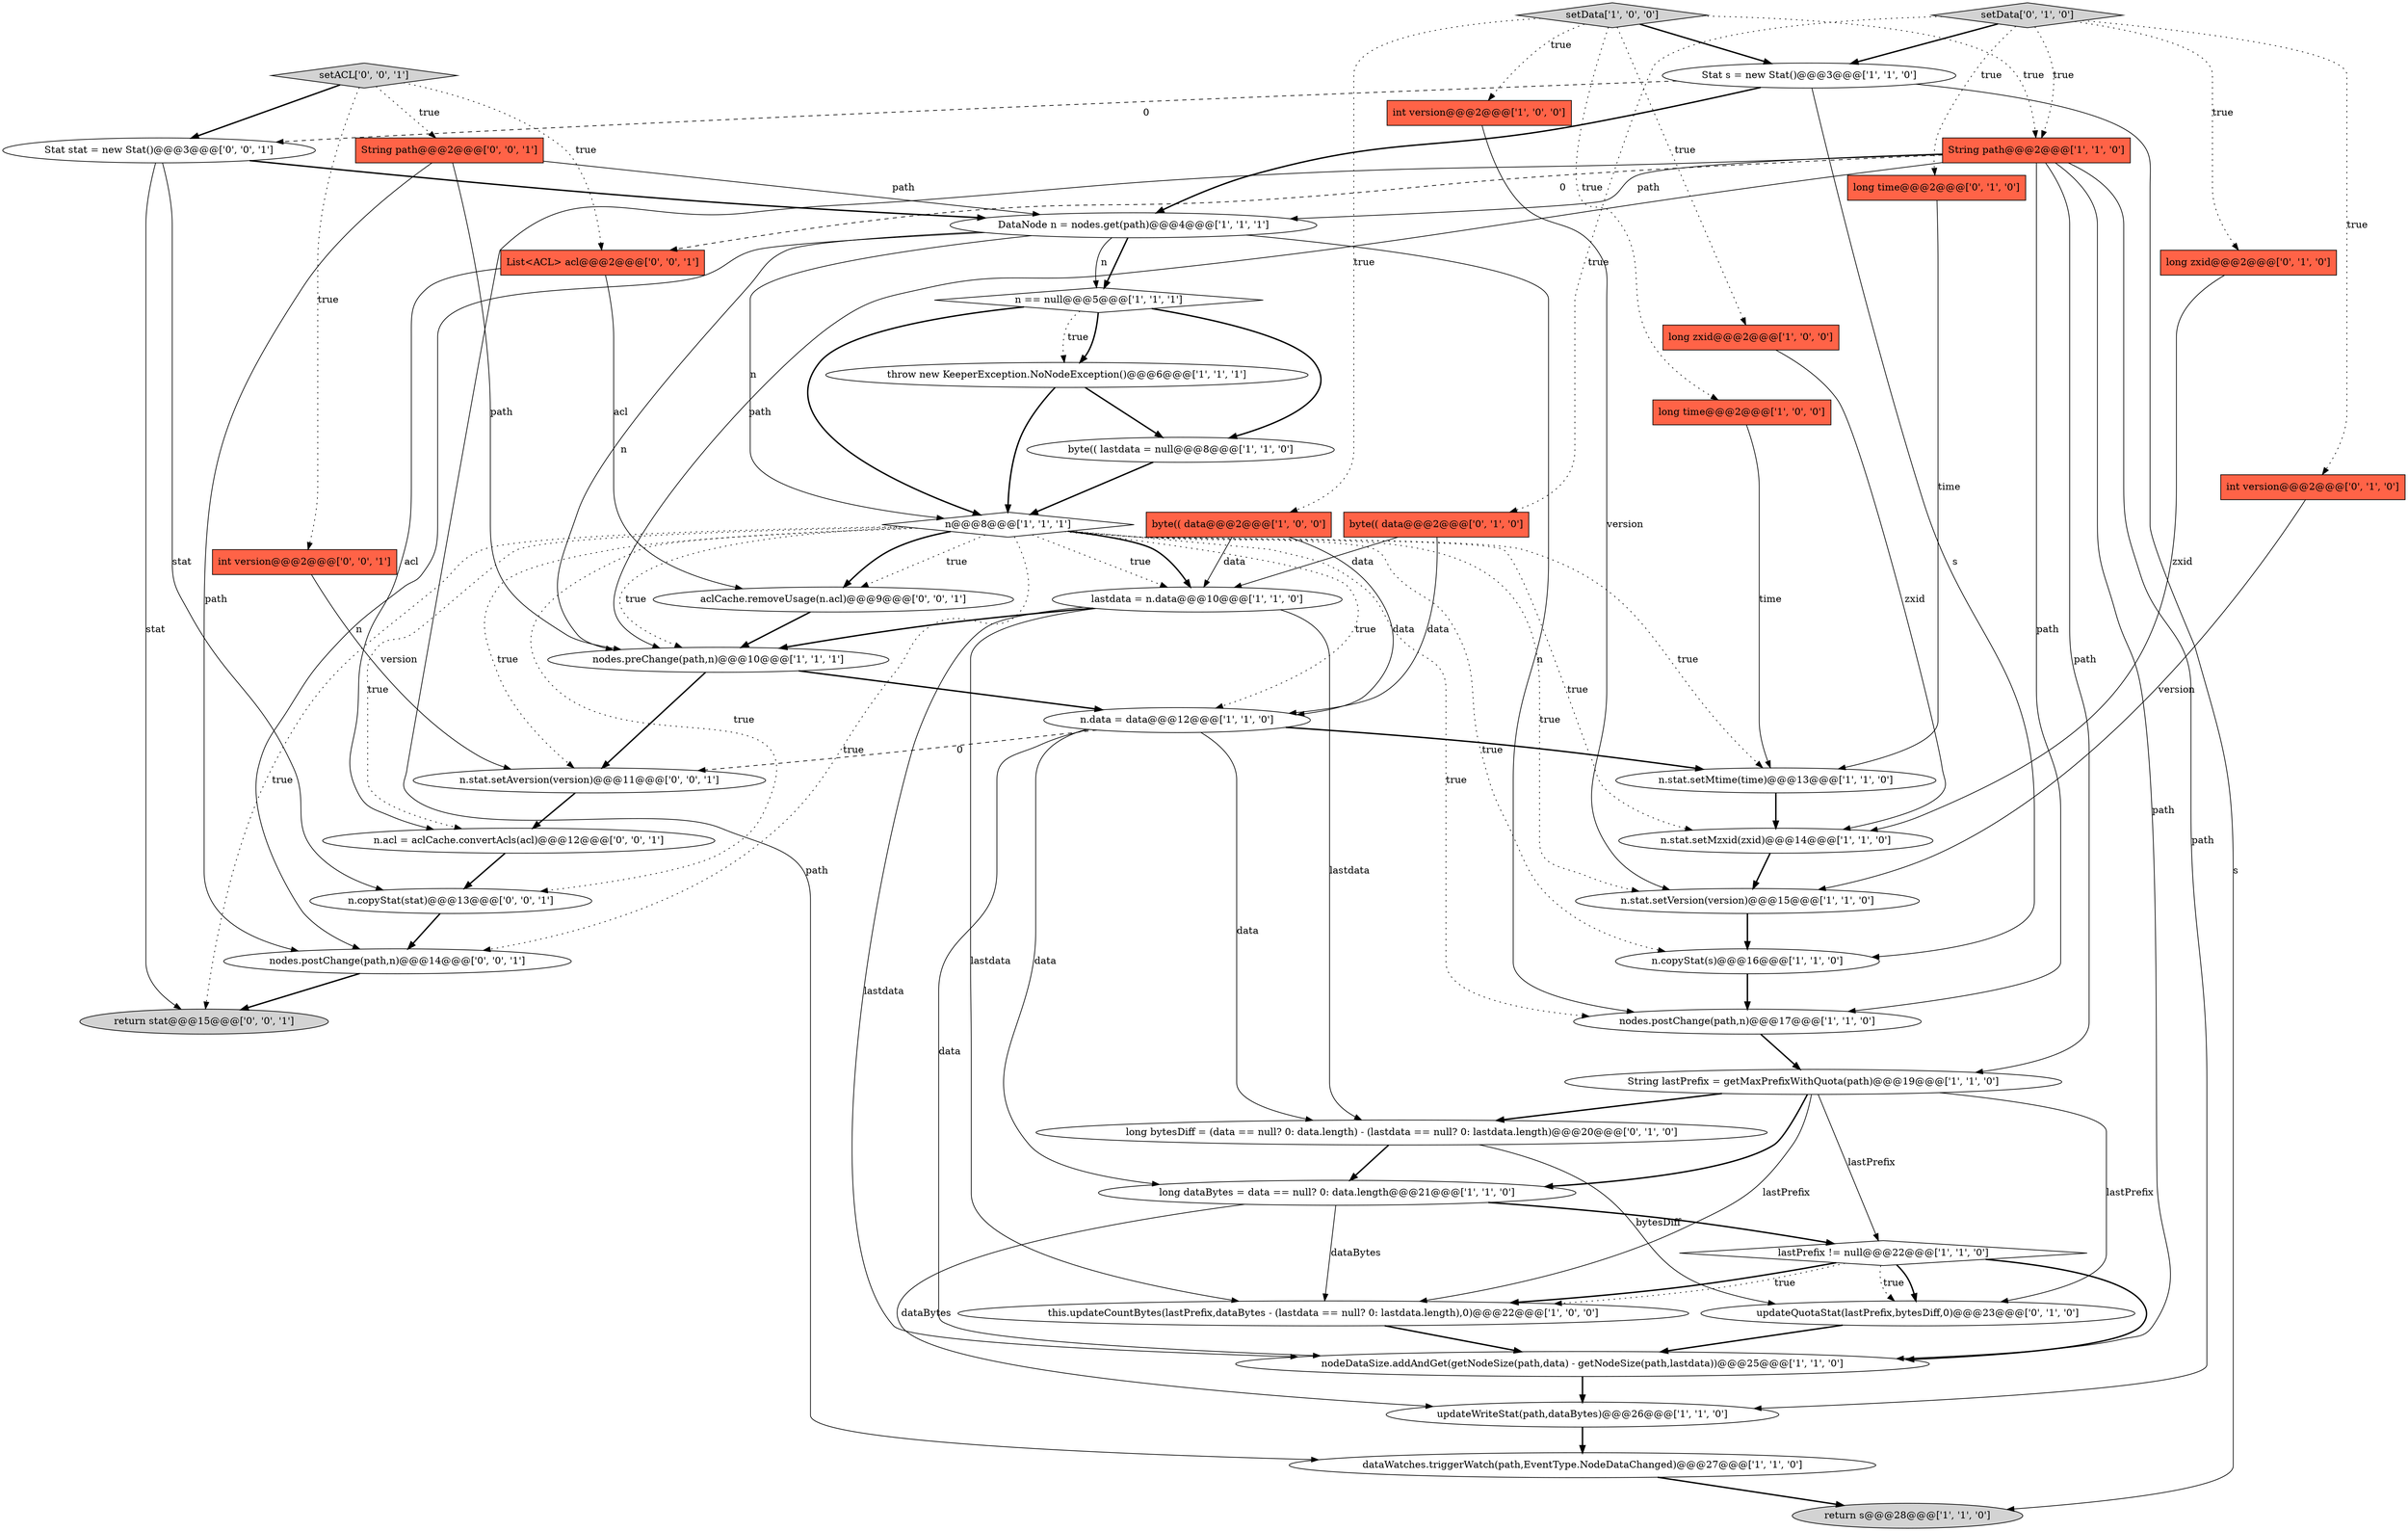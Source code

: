 digraph {
36 [style = filled, label = "n.stat.setAversion(version)@@@11@@@['0', '0', '1']", fillcolor = white, shape = ellipse image = "AAA0AAABBB3BBB"];
44 [style = filled, label = "n.acl = aclCache.convertAcls(acl)@@@12@@@['0', '0', '1']", fillcolor = white, shape = ellipse image = "AAA0AAABBB3BBB"];
39 [style = filled, label = "int version@@@2@@@['0', '0', '1']", fillcolor = tomato, shape = box image = "AAA0AAABBB3BBB"];
6 [style = filled, label = "setData['1', '0', '0']", fillcolor = lightgray, shape = diamond image = "AAA0AAABBB1BBB"];
24 [style = filled, label = "dataWatches.triggerWatch(path,EventType.NodeDataChanged)@@@27@@@['1', '1', '0']", fillcolor = white, shape = ellipse image = "AAA0AAABBB1BBB"];
27 [style = filled, label = "n.stat.setVersion(version)@@@15@@@['1', '1', '0']", fillcolor = white, shape = ellipse image = "AAA0AAABBB1BBB"];
45 [style = filled, label = "return stat@@@15@@@['0', '0', '1']", fillcolor = lightgray, shape = ellipse image = "AAA0AAABBB3BBB"];
10 [style = filled, label = "n.data = data@@@12@@@['1', '1', '0']", fillcolor = white, shape = ellipse image = "AAA0AAABBB1BBB"];
16 [style = filled, label = "int version@@@2@@@['1', '0', '0']", fillcolor = tomato, shape = box image = "AAA0AAABBB1BBB"];
29 [style = filled, label = "long time@@@2@@@['0', '1', '0']", fillcolor = tomato, shape = box image = "AAA0AAABBB2BBB"];
38 [style = filled, label = "nodes.postChange(path,n)@@@14@@@['0', '0', '1']", fillcolor = white, shape = ellipse image = "AAA0AAABBB3BBB"];
23 [style = filled, label = "this.updateCountBytes(lastPrefix,dataBytes - (lastdata == null? 0: lastdata.length),0)@@@22@@@['1', '0', '0']", fillcolor = white, shape = ellipse image = "AAA0AAABBB1BBB"];
0 [style = filled, label = "DataNode n = nodes.get(path)@@@4@@@['1', '1', '1']", fillcolor = white, shape = ellipse image = "AAA0AAABBB1BBB"];
34 [style = filled, label = "setData['0', '1', '0']", fillcolor = lightgray, shape = diamond image = "AAA0AAABBB2BBB"];
12 [style = filled, label = "Stat s = new Stat()@@@3@@@['1', '1', '0']", fillcolor = white, shape = ellipse image = "AAA0AAABBB1BBB"];
40 [style = filled, label = "n.copyStat(stat)@@@13@@@['0', '0', '1']", fillcolor = white, shape = ellipse image = "AAA0AAABBB3BBB"];
11 [style = filled, label = "byte(( lastdata = null@@@8@@@['1', '1', '0']", fillcolor = white, shape = ellipse image = "AAA0AAABBB1BBB"];
14 [style = filled, label = "n == null@@@5@@@['1', '1', '1']", fillcolor = white, shape = diamond image = "AAA0AAABBB1BBB"];
7 [style = filled, label = "String lastPrefix = getMaxPrefixWithQuota(path)@@@19@@@['1', '1', '0']", fillcolor = white, shape = ellipse image = "AAA0AAABBB1BBB"];
43 [style = filled, label = "Stat stat = new Stat()@@@3@@@['0', '0', '1']", fillcolor = white, shape = ellipse image = "AAA0AAABBB3BBB"];
21 [style = filled, label = "long dataBytes = data == null? 0: data.length@@@21@@@['1', '1', '0']", fillcolor = white, shape = ellipse image = "AAA0AAABBB1BBB"];
35 [style = filled, label = "String path@@@2@@@['0', '0', '1']", fillcolor = tomato, shape = box image = "AAA0AAABBB3BBB"];
20 [style = filled, label = "nodes.postChange(path,n)@@@17@@@['1', '1', '0']", fillcolor = white, shape = ellipse image = "AAA0AAABBB1BBB"];
22 [style = filled, label = "throw new KeeperException.NoNodeException()@@@6@@@['1', '1', '1']", fillcolor = white, shape = ellipse image = "AAA0AAABBB1BBB"];
9 [style = filled, label = "nodes.preChange(path,n)@@@10@@@['1', '1', '1']", fillcolor = white, shape = ellipse image = "AAA0AAABBB1BBB"];
28 [style = filled, label = "int version@@@2@@@['0', '1', '0']", fillcolor = tomato, shape = box image = "AAA0AAABBB2BBB"];
18 [style = filled, label = "String path@@@2@@@['1', '1', '0']", fillcolor = tomato, shape = box image = "AAA0AAABBB1BBB"];
15 [style = filled, label = "n@@@8@@@['1', '1', '1']", fillcolor = white, shape = diamond image = "AAA0AAABBB1BBB"];
32 [style = filled, label = "updateQuotaStat(lastPrefix,bytesDiff,0)@@@23@@@['0', '1', '0']", fillcolor = white, shape = ellipse image = "AAA0AAABBB2BBB"];
2 [style = filled, label = "lastdata = n.data@@@10@@@['1', '1', '0']", fillcolor = white, shape = ellipse image = "AAA0AAABBB1BBB"];
1 [style = filled, label = "updateWriteStat(path,dataBytes)@@@26@@@['1', '1', '0']", fillcolor = white, shape = ellipse image = "AAA0AAABBB1BBB"];
13 [style = filled, label = "long time@@@2@@@['1', '0', '0']", fillcolor = tomato, shape = box image = "AAA0AAABBB1BBB"];
26 [style = filled, label = "n.stat.setMzxid(zxid)@@@14@@@['1', '1', '0']", fillcolor = white, shape = ellipse image = "AAA0AAABBB1BBB"];
31 [style = filled, label = "long zxid@@@2@@@['0', '1', '0']", fillcolor = tomato, shape = box image = "AAA0AAABBB2BBB"];
8 [style = filled, label = "byte(( data@@@2@@@['1', '0', '0']", fillcolor = tomato, shape = box image = "AAA0AAABBB1BBB"];
30 [style = filled, label = "long bytesDiff = (data == null? 0: data.length) - (lastdata == null? 0: lastdata.length)@@@20@@@['0', '1', '0']", fillcolor = white, shape = ellipse image = "AAA1AAABBB2BBB"];
19 [style = filled, label = "n.stat.setMtime(time)@@@13@@@['1', '1', '0']", fillcolor = white, shape = ellipse image = "AAA0AAABBB1BBB"];
3 [style = filled, label = "long zxid@@@2@@@['1', '0', '0']", fillcolor = tomato, shape = box image = "AAA0AAABBB1BBB"];
25 [style = filled, label = "return s@@@28@@@['1', '1', '0']", fillcolor = lightgray, shape = ellipse image = "AAA0AAABBB1BBB"];
37 [style = filled, label = "setACL['0', '0', '1']", fillcolor = lightgray, shape = diamond image = "AAA0AAABBB3BBB"];
4 [style = filled, label = "nodeDataSize.addAndGet(getNodeSize(path,data) - getNodeSize(path,lastdata))@@@25@@@['1', '1', '0']", fillcolor = white, shape = ellipse image = "AAA0AAABBB1BBB"];
17 [style = filled, label = "n.copyStat(s)@@@16@@@['1', '1', '0']", fillcolor = white, shape = ellipse image = "AAA0AAABBB1BBB"];
41 [style = filled, label = "aclCache.removeUsage(n.acl)@@@9@@@['0', '0', '1']", fillcolor = white, shape = ellipse image = "AAA0AAABBB3BBB"];
5 [style = filled, label = "lastPrefix != null@@@22@@@['1', '1', '0']", fillcolor = white, shape = diamond image = "AAA0AAABBB1BBB"];
42 [style = filled, label = "List<ACL> acl@@@2@@@['0', '0', '1']", fillcolor = tomato, shape = box image = "AAA0AAABBB3BBB"];
33 [style = filled, label = "byte(( data@@@2@@@['0', '1', '0']", fillcolor = tomato, shape = box image = "AAA0AAABBB2BBB"];
6->16 [style = dotted, label="true"];
34->29 [style = dotted, label="true"];
39->36 [style = solid, label="version"];
15->38 [style = dotted, label="true"];
20->7 [style = bold, label=""];
30->21 [style = bold, label=""];
34->18 [style = dotted, label="true"];
7->32 [style = solid, label="lastPrefix"];
7->5 [style = solid, label="lastPrefix"];
5->32 [style = bold, label=""];
14->11 [style = bold, label=""];
16->27 [style = solid, label="version"];
43->40 [style = solid, label="stat"];
9->36 [style = bold, label=""];
8->2 [style = solid, label="data"];
15->45 [style = dotted, label="true"];
15->2 [style = dotted, label="true"];
15->20 [style = dotted, label="true"];
34->28 [style = dotted, label="true"];
6->12 [style = bold, label=""];
21->23 [style = solid, label="dataBytes"];
15->9 [style = dotted, label="true"];
15->41 [style = dotted, label="true"];
7->23 [style = solid, label="lastPrefix"];
23->4 [style = bold, label=""];
15->44 [style = dotted, label="true"];
5->32 [style = dotted, label="true"];
15->40 [style = dotted, label="true"];
12->0 [style = bold, label=""];
15->19 [style = dotted, label="true"];
35->38 [style = solid, label="path"];
35->9 [style = solid, label="path"];
10->36 [style = dashed, label="0"];
0->15 [style = solid, label="n"];
15->2 [style = bold, label=""];
4->1 [style = bold, label=""];
15->10 [style = dotted, label="true"];
18->4 [style = solid, label="path"];
0->20 [style = solid, label="n"];
33->10 [style = solid, label="data"];
27->17 [style = bold, label=""];
0->38 [style = solid, label="n"];
15->41 [style = bold, label=""];
19->26 [style = bold, label=""];
10->30 [style = solid, label="data"];
14->22 [style = dotted, label="true"];
0->9 [style = solid, label="n"];
24->25 [style = bold, label=""];
37->35 [style = dotted, label="true"];
0->14 [style = bold, label=""];
32->4 [style = bold, label=""];
9->10 [style = bold, label=""];
18->0 [style = solid, label="path"];
14->22 [style = bold, label=""];
38->45 [style = bold, label=""];
15->17 [style = dotted, label="true"];
44->40 [style = bold, label=""];
18->24 [style = solid, label="path"];
15->27 [style = dotted, label="true"];
33->2 [style = solid, label="data"];
15->26 [style = dotted, label="true"];
31->26 [style = solid, label="zxid"];
10->4 [style = solid, label="data"];
37->39 [style = dotted, label="true"];
2->4 [style = solid, label="lastdata"];
11->15 [style = bold, label=""];
17->20 [style = bold, label=""];
1->24 [style = bold, label=""];
30->32 [style = solid, label="bytesDiff"];
43->45 [style = solid, label="stat"];
5->4 [style = bold, label=""];
28->27 [style = solid, label="version"];
6->13 [style = dotted, label="true"];
2->9 [style = bold, label=""];
6->8 [style = dotted, label="true"];
37->42 [style = dotted, label="true"];
36->44 [style = bold, label=""];
18->7 [style = solid, label="path"];
2->23 [style = solid, label="lastdata"];
15->36 [style = dotted, label="true"];
42->41 [style = solid, label="acl"];
6->18 [style = dotted, label="true"];
18->20 [style = solid, label="path"];
34->33 [style = dotted, label="true"];
18->1 [style = solid, label="path"];
43->0 [style = bold, label=""];
14->15 [style = bold, label=""];
12->25 [style = solid, label="s"];
22->11 [style = bold, label=""];
40->38 [style = bold, label=""];
12->17 [style = solid, label="s"];
42->44 [style = solid, label="acl"];
0->14 [style = solid, label="n"];
8->10 [style = solid, label="data"];
37->43 [style = bold, label=""];
22->15 [style = bold, label=""];
26->27 [style = bold, label=""];
7->21 [style = bold, label=""];
2->30 [style = solid, label="lastdata"];
10->19 [style = bold, label=""];
13->19 [style = solid, label="time"];
21->1 [style = solid, label="dataBytes"];
18->42 [style = dashed, label="0"];
5->23 [style = bold, label=""];
3->26 [style = solid, label="zxid"];
21->5 [style = bold, label=""];
34->12 [style = bold, label=""];
34->31 [style = dotted, label="true"];
6->3 [style = dotted, label="true"];
41->9 [style = bold, label=""];
18->9 [style = solid, label="path"];
29->19 [style = solid, label="time"];
10->21 [style = solid, label="data"];
35->0 [style = solid, label="path"];
5->23 [style = dotted, label="true"];
12->43 [style = dashed, label="0"];
7->30 [style = bold, label=""];
}
